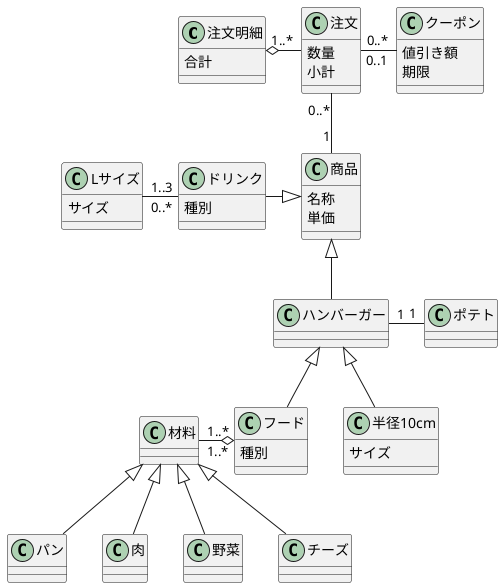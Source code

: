 @startuml
class 注文明細{
    合計
}
class 注文{
    数量
    小計
}
class クーポン{
    値引き額
    期限
}
class 商品{
    名称
    単価
}
class ドリンク{
    種別
}
class Lサイズ{
    サイズ
}
class ハンバーガー{}
class ポテト{}
class フード{
    種別
}
class 半径10cm{
    サイズ
}
class 材料{}
class パン{}
class 肉{}
class 野菜{}
class チーズ{}
注文明細 "1..*" o-right- 注文
注文 "0..*"-right-"0..1" クーポン
注文 "0..*"-down-"1" 商品
ドリンク -right-|> 商品
ドリンク "0..*"-left-"1..3" Lサイズ
ハンバーガー -up-|>商品
ポテト "1" -left- "1" ハンバーガー
ハンバーガー <|-down- 半径10cm
ハンバーガー <|-down- フード
材料 "1..*" -right-o "1..*"フード
パン -up-|> 材料
肉 -up-|> 材料
野菜 -up-|> 材料
チーズ -up-|> 材料
@enduml